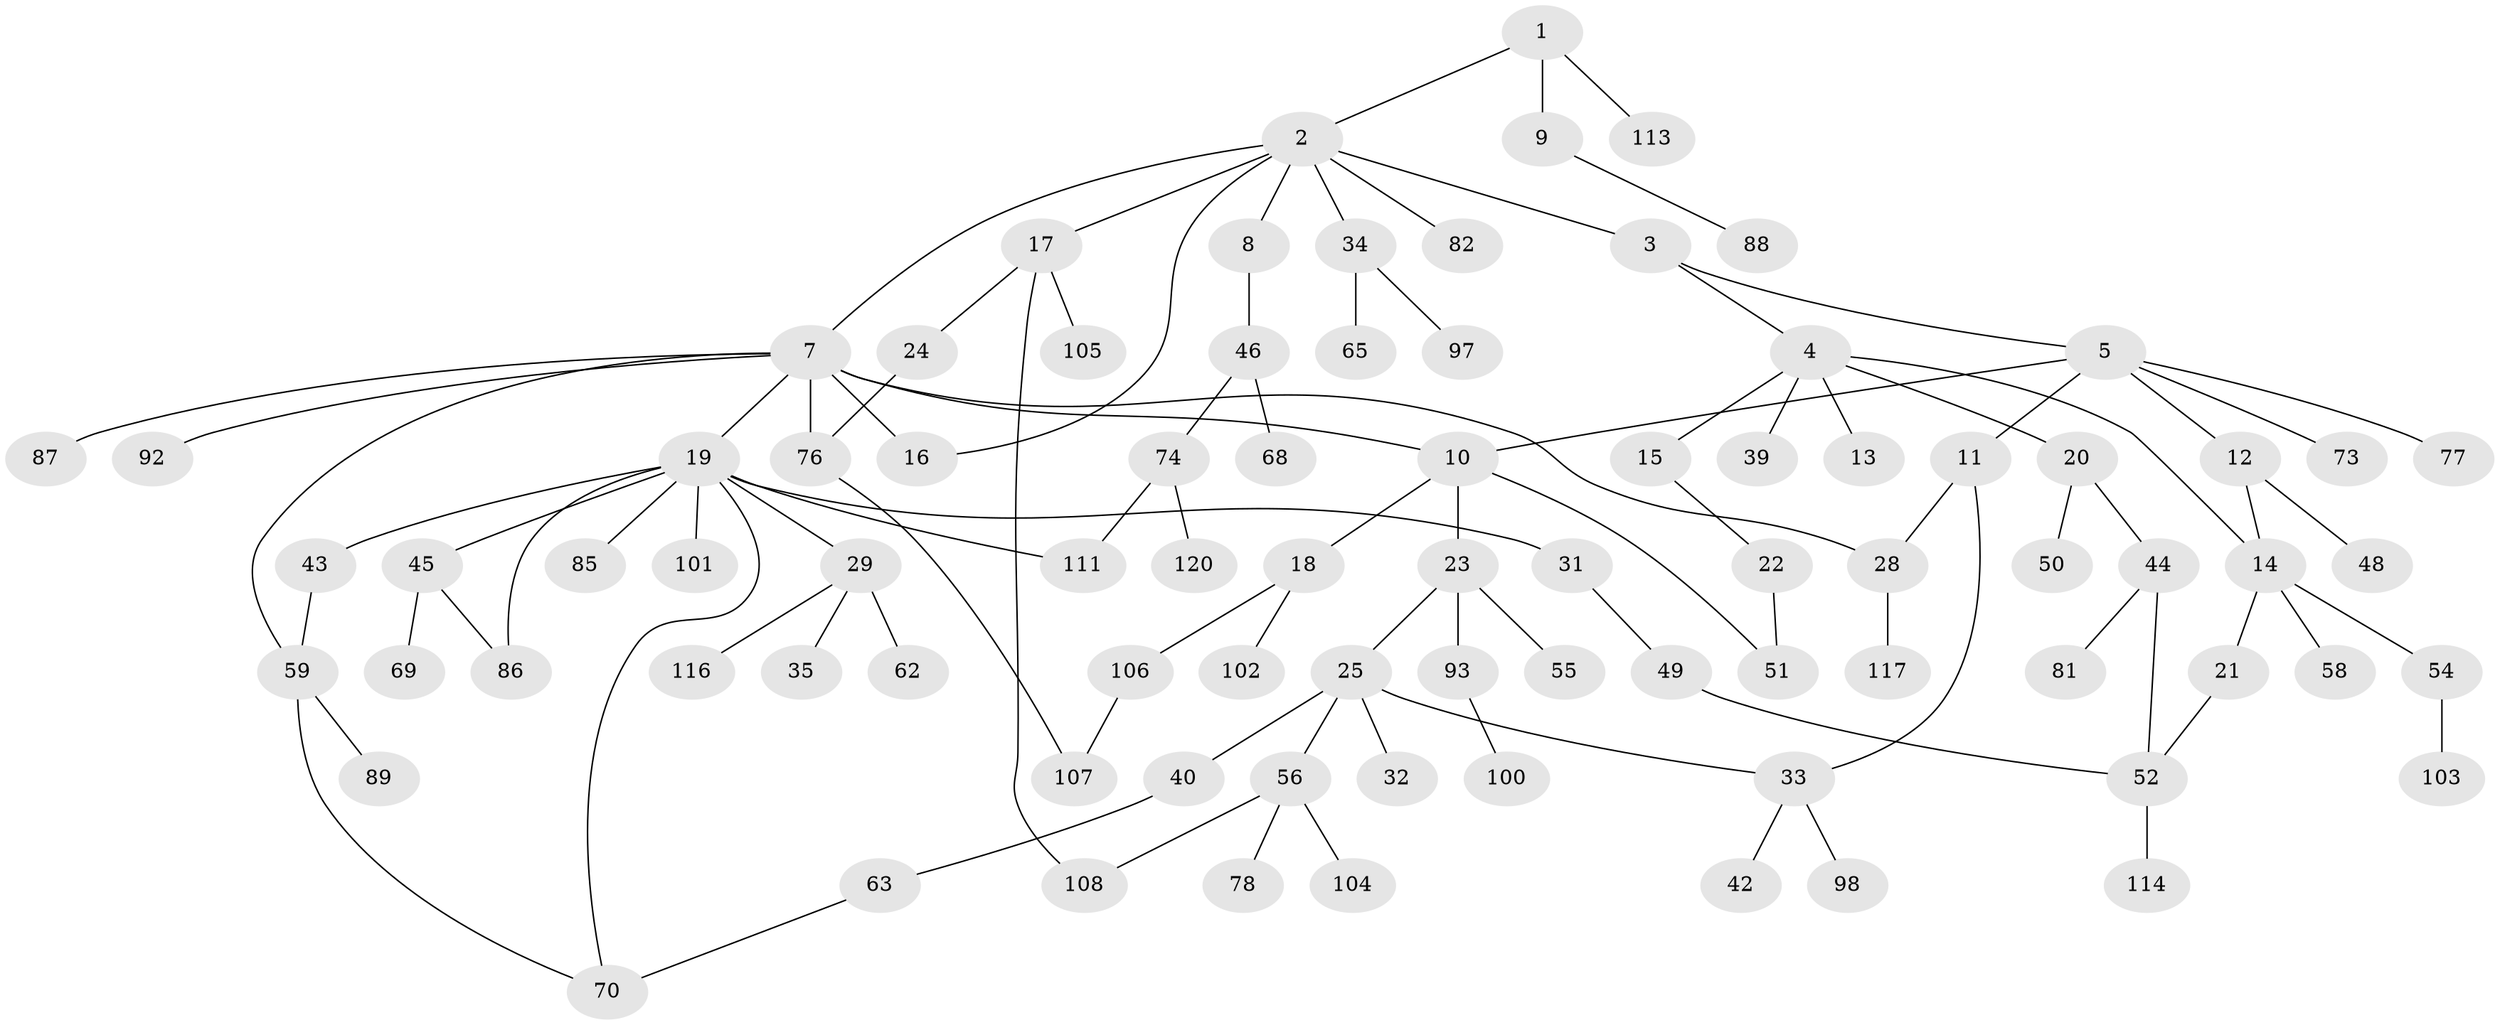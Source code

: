// Generated by graph-tools (version 1.1) at 2025/23/03/03/25 07:23:32]
// undirected, 85 vertices, 100 edges
graph export_dot {
graph [start="1"]
  node [color=gray90,style=filled];
  1 [super="+84"];
  2 [super="+6"];
  3 [super="+95"];
  4 [super="+75"];
  5 [super="+47"];
  7 [super="+66"];
  8;
  9;
  10 [super="+80"];
  11 [super="+38"];
  12 [super="+27"];
  13;
  14 [super="+53"];
  15;
  16 [super="+109"];
  17 [super="+37"];
  18 [super="+71"];
  19 [super="+72"];
  20 [super="+26"];
  21;
  22;
  23 [super="+79"];
  24 [super="+30"];
  25 [super="+36"];
  28 [super="+57"];
  29 [super="+64"];
  31;
  32 [super="+60"];
  33 [super="+41"];
  34 [super="+96"];
  35;
  39;
  40 [super="+118"];
  42 [super="+110"];
  43;
  44;
  45 [super="+122"];
  46;
  48;
  49 [super="+61"];
  50;
  51;
  52 [super="+90"];
  54 [super="+94"];
  55;
  56 [super="+91"];
  58;
  59 [super="+83"];
  62;
  63;
  65 [super="+67"];
  68 [super="+121"];
  69;
  70 [super="+99"];
  73;
  74;
  76;
  77;
  78;
  81;
  82;
  85;
  86 [super="+119"];
  87;
  88;
  89;
  92;
  93;
  97;
  98;
  100;
  101;
  102;
  103;
  104;
  105;
  106;
  107 [super="+115"];
  108;
  111 [super="+112"];
  113;
  114;
  116;
  117;
  120;
  1 -- 2;
  1 -- 9;
  1 -- 113;
  2 -- 3;
  2 -- 7;
  2 -- 17;
  2 -- 34;
  2 -- 8;
  2 -- 16;
  2 -- 82;
  3 -- 4;
  3 -- 5;
  4 -- 13;
  4 -- 15;
  4 -- 20;
  4 -- 39;
  4 -- 14;
  5 -- 10;
  5 -- 11;
  5 -- 12;
  5 -- 73;
  5 -- 77;
  7 -- 19;
  7 -- 87;
  7 -- 16;
  7 -- 28;
  7 -- 59;
  7 -- 92;
  7 -- 76;
  7 -- 10;
  8 -- 46;
  9 -- 88;
  10 -- 18;
  10 -- 23;
  10 -- 51;
  11 -- 28;
  11 -- 33;
  12 -- 14;
  12 -- 48;
  14 -- 21;
  14 -- 54;
  14 -- 58;
  15 -- 22;
  17 -- 24;
  17 -- 108;
  17 -- 105;
  18 -- 102;
  18 -- 106;
  19 -- 29;
  19 -- 31;
  19 -- 43;
  19 -- 45;
  19 -- 101;
  19 -- 85;
  19 -- 86;
  19 -- 111;
  19 -- 70;
  20 -- 44;
  20 -- 50;
  21 -- 52;
  22 -- 51;
  23 -- 25;
  23 -- 55;
  23 -- 93;
  24 -- 76;
  25 -- 32;
  25 -- 33;
  25 -- 40;
  25 -- 56;
  28 -- 117;
  29 -- 35;
  29 -- 62;
  29 -- 116;
  31 -- 49;
  33 -- 98;
  33 -- 42;
  34 -- 65;
  34 -- 97;
  40 -- 63;
  43 -- 59;
  44 -- 52;
  44 -- 81;
  45 -- 69;
  45 -- 86;
  46 -- 68;
  46 -- 74;
  49 -- 52;
  52 -- 114;
  54 -- 103;
  56 -- 78;
  56 -- 108;
  56 -- 104;
  59 -- 89;
  59 -- 70;
  63 -- 70;
  74 -- 111;
  74 -- 120;
  76 -- 107;
  93 -- 100;
  106 -- 107 [weight=2];
}
